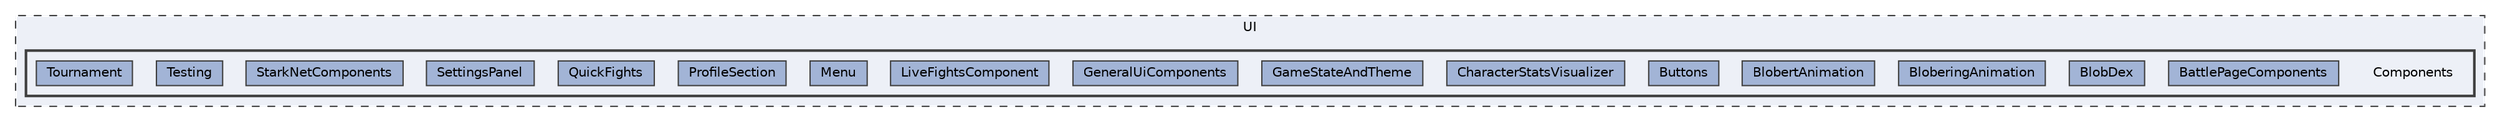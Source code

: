 digraph "UI/Components"
{
 // LATEX_PDF_SIZE
  bgcolor="transparent";
  edge [fontname=Helvetica,fontsize=10,labelfontname=Helvetica,labelfontsize=10];
  node [fontname=Helvetica,fontsize=10,shape=box,height=0.2,width=0.4];
  compound=true
  subgraph clusterdir_cf3cba7cb859b249fb665d794c791dc5 {
    graph [ bgcolor="#edf0f7", pencolor="grey25", label="UI", fontname=Helvetica,fontsize=10 style="filled,dashed", URL="dir_cf3cba7cb859b249fb665d794c791dc5.html",tooltip=""]
  subgraph clusterdir_de261c85cb9b9ff9d3563e4f7cfc6934 {
    graph [ bgcolor="#edf0f7", pencolor="grey25", label="", fontname=Helvetica,fontsize=10 style="filled,bold", URL="dir_de261c85cb9b9ff9d3563e4f7cfc6934.html",tooltip=""]
    dir_de261c85cb9b9ff9d3563e4f7cfc6934 [shape=plaintext, label="Components"];
  dir_1002de6d68f359fb0b068b7e1e810dd1 [label="BattlePageComponents", fillcolor="#a2b4d6", color="grey25", style="filled", URL="dir_1002de6d68f359fb0b068b7e1e810dd1.html",tooltip=""];
  dir_145129c25a9b002777e913efe54a4b82 [label="BlobDex", fillcolor="#a2b4d6", color="grey25", style="filled", URL="dir_145129c25a9b002777e913efe54a4b82.html",tooltip=""];
  dir_daf13f2ef6236248cefa7fbfb3c943f2 [label="BloberingAnimation", fillcolor="#a2b4d6", color="grey25", style="filled", URL="dir_daf13f2ef6236248cefa7fbfb3c943f2.html",tooltip=""];
  dir_fdf203972251015eacadb623f9da756e [label="BlobertAnimation", fillcolor="#a2b4d6", color="grey25", style="filled", URL="dir_fdf203972251015eacadb623f9da756e.html",tooltip=""];
  dir_9619332d3e34c03d1751ba6d3fd8fa07 [label="Buttons", fillcolor="#a2b4d6", color="grey25", style="filled", URL="dir_9619332d3e34c03d1751ba6d3fd8fa07.html",tooltip=""];
  dir_24a6d9b357548f8a48a510efc6b40520 [label="CharacterStatsVisualizer", fillcolor="#a2b4d6", color="grey25", style="filled", URL="dir_24a6d9b357548f8a48a510efc6b40520.html",tooltip=""];
  dir_79c290e147bce83c2739ebce8dd9e003 [label="GameStateAndTheme", fillcolor="#a2b4d6", color="grey25", style="filled", URL="dir_79c290e147bce83c2739ebce8dd9e003.html",tooltip=""];
  dir_39a4f4d12612dc79aab9e70dbf2ee2e6 [label="GeneralUiComponents", fillcolor="#a2b4d6", color="grey25", style="filled", URL="dir_39a4f4d12612dc79aab9e70dbf2ee2e6.html",tooltip=""];
  dir_085afc41dbece404e1b9a5e4756d8d98 [label="LiveFightsComponent", fillcolor="#a2b4d6", color="grey25", style="filled", URL="dir_085afc41dbece404e1b9a5e4756d8d98.html",tooltip=""];
  dir_bdbe83ab7ec1c2366560d23de90d43a4 [label="Menu", fillcolor="#a2b4d6", color="grey25", style="filled", URL="dir_bdbe83ab7ec1c2366560d23de90d43a4.html",tooltip=""];
  dir_d8a34b7e15c4cd255ed8629801c8a201 [label="ProfileSection", fillcolor="#a2b4d6", color="grey25", style="filled", URL="dir_d8a34b7e15c4cd255ed8629801c8a201.html",tooltip=""];
  dir_61053ba47c0b15fb0ab4a42000c822e6 [label="QuickFights", fillcolor="#a2b4d6", color="grey25", style="filled", URL="dir_61053ba47c0b15fb0ab4a42000c822e6.html",tooltip=""];
  dir_e3de122c1d8ec4ebe15b5ff7c5e1c978 [label="SettingsPanel", fillcolor="#a2b4d6", color="grey25", style="filled", URL="dir_e3de122c1d8ec4ebe15b5ff7c5e1c978.html",tooltip=""];
  dir_0b82ec6dd25b553e6f27699a55994c5f [label="StarkNetComponents", fillcolor="#a2b4d6", color="grey25", style="filled", URL="dir_0b82ec6dd25b553e6f27699a55994c5f.html",tooltip=""];
  dir_07ee6f8e27d6ece3cf0ca89f18a68dd2 [label="Testing", fillcolor="#a2b4d6", color="grey25", style="filled", URL="dir_07ee6f8e27d6ece3cf0ca89f18a68dd2.html",tooltip=""];
  dir_6cb2b881950aad2f5ac54623de9a9409 [label="Tournament", fillcolor="#a2b4d6", color="grey25", style="filled", URL="dir_6cb2b881950aad2f5ac54623de9a9409.html",tooltip=""];
  }
  }
}
